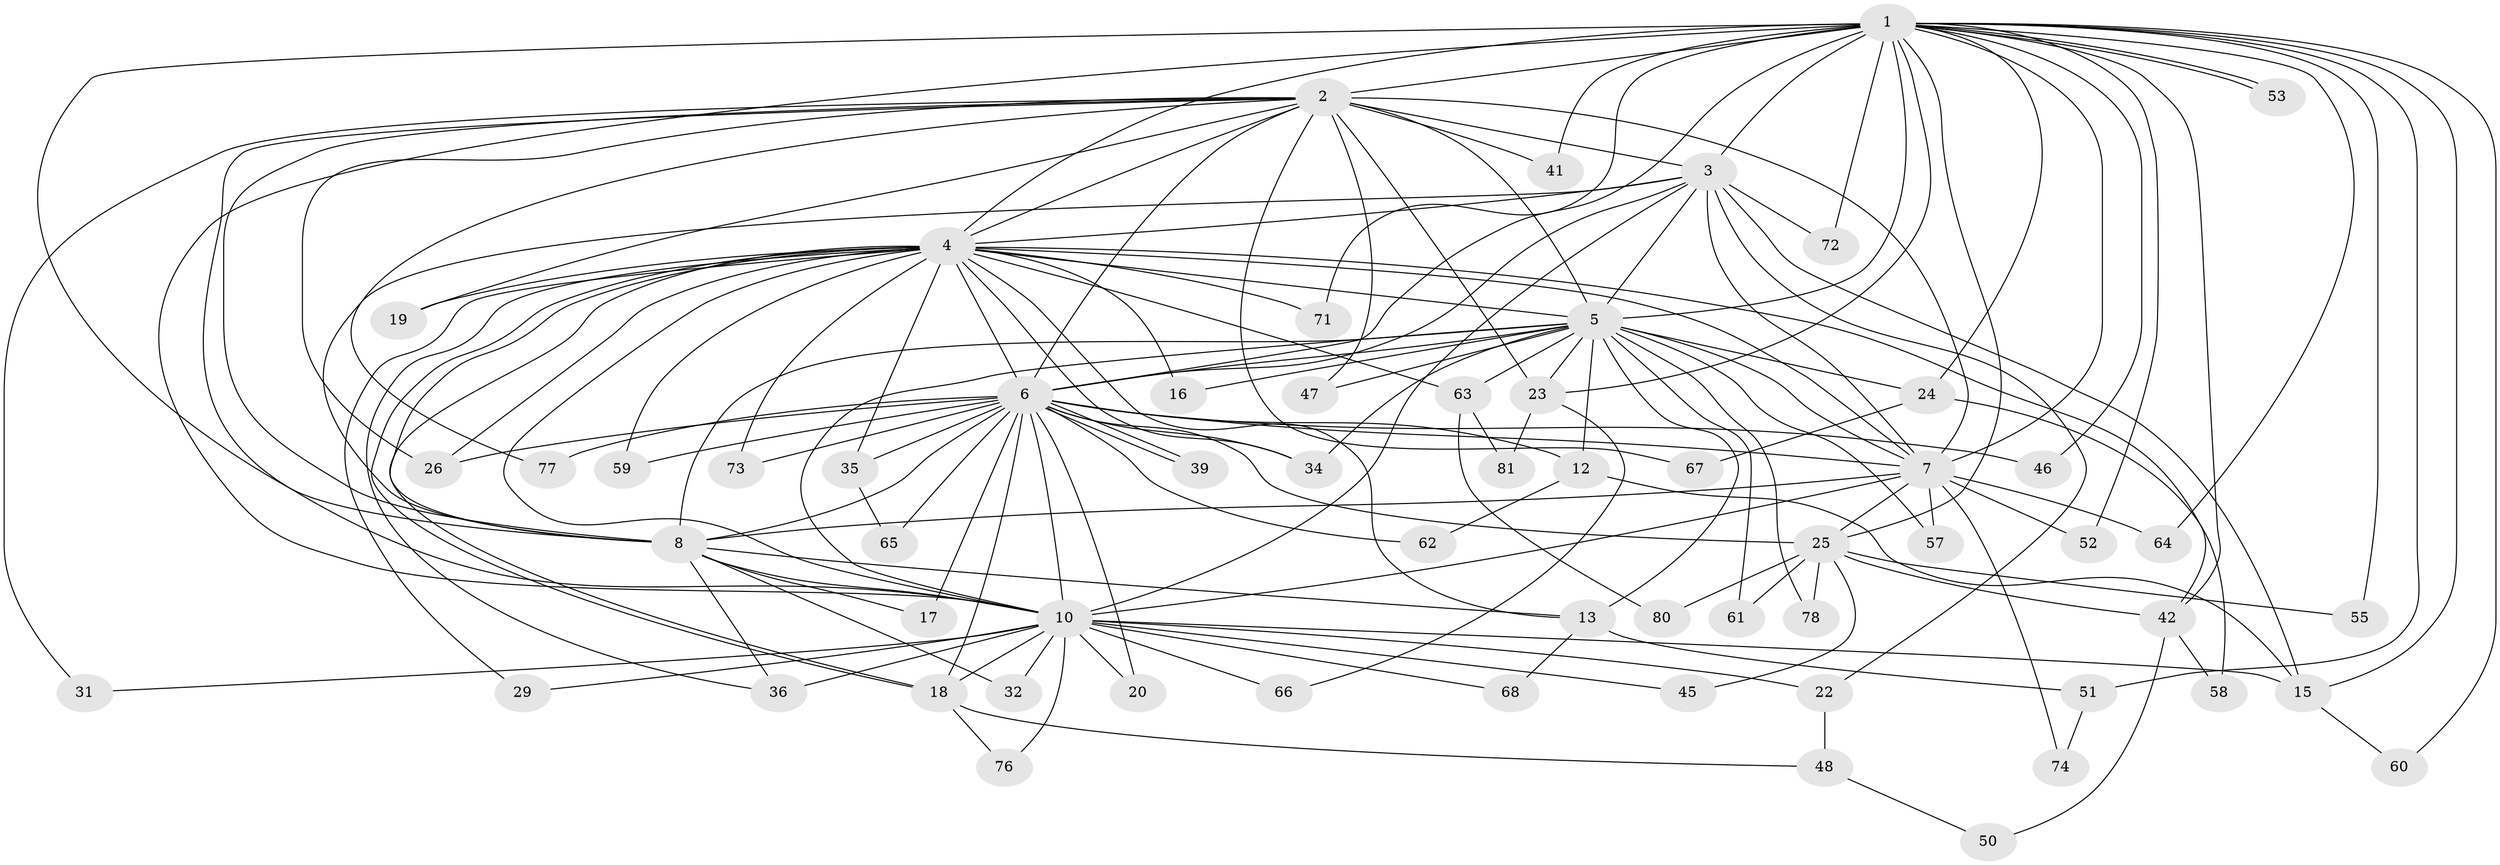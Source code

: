 // Generated by graph-tools (version 1.1) at 2025/23/03/03/25 07:23:39]
// undirected, 61 vertices, 151 edges
graph export_dot {
graph [start="1"]
  node [color=gray90,style=filled];
  1 [super="+9"];
  2 [super="+54"];
  3 [super="+37"];
  4 [super="+14"];
  5 [super="+21"];
  6 [super="+30"];
  7 [super="+11"];
  8 [super="+38"];
  10 [super="+79"];
  12 [super="+27"];
  13 [super="+44"];
  15 [super="+49"];
  16;
  17;
  18 [super="+33"];
  19;
  20;
  22;
  23 [super="+56"];
  24;
  25 [super="+75"];
  26 [super="+28"];
  29;
  31;
  32;
  34 [super="+40"];
  35;
  36 [super="+69"];
  39;
  41;
  42 [super="+43"];
  45;
  46;
  47;
  48;
  50;
  51;
  52;
  53;
  55;
  57 [super="+70"];
  58;
  59;
  60;
  61;
  62;
  63;
  64;
  65;
  66;
  67;
  68;
  71;
  72;
  73;
  74;
  76;
  77;
  78;
  80;
  81;
  1 -- 2 [weight=2];
  1 -- 3 [weight=3];
  1 -- 4 [weight=2];
  1 -- 5 [weight=2];
  1 -- 6 [weight=2];
  1 -- 7 [weight=2];
  1 -- 8 [weight=2];
  1 -- 10 [weight=2];
  1 -- 15;
  1 -- 25;
  1 -- 46;
  1 -- 51;
  1 -- 52;
  1 -- 53;
  1 -- 53;
  1 -- 60;
  1 -- 64;
  1 -- 71;
  1 -- 72;
  1 -- 42;
  1 -- 41;
  1 -- 23 [weight=2];
  1 -- 55;
  1 -- 24;
  2 -- 3;
  2 -- 4;
  2 -- 5 [weight=2];
  2 -- 6;
  2 -- 7;
  2 -- 8;
  2 -- 10;
  2 -- 19;
  2 -- 26;
  2 -- 31;
  2 -- 41;
  2 -- 47;
  2 -- 67;
  2 -- 77;
  2 -- 23;
  3 -- 4;
  3 -- 5;
  3 -- 6;
  3 -- 7;
  3 -- 8;
  3 -- 10;
  3 -- 22;
  3 -- 72;
  3 -- 15;
  4 -- 5 [weight=2];
  4 -- 6;
  4 -- 7 [weight=2];
  4 -- 8;
  4 -- 10;
  4 -- 16;
  4 -- 18;
  4 -- 18;
  4 -- 19;
  4 -- 26;
  4 -- 29;
  4 -- 34;
  4 -- 35;
  4 -- 42;
  4 -- 59;
  4 -- 63;
  4 -- 73;
  4 -- 71;
  4 -- 13;
  4 -- 36;
  5 -- 6;
  5 -- 7;
  5 -- 8 [weight=2];
  5 -- 10;
  5 -- 12;
  5 -- 13;
  5 -- 16;
  5 -- 23;
  5 -- 24;
  5 -- 47;
  5 -- 57;
  5 -- 61;
  5 -- 63;
  5 -- 78;
  5 -- 34;
  6 -- 7;
  6 -- 8;
  6 -- 10;
  6 -- 12;
  6 -- 17;
  6 -- 20;
  6 -- 25;
  6 -- 34;
  6 -- 35;
  6 -- 39;
  6 -- 39;
  6 -- 46;
  6 -- 59;
  6 -- 62;
  6 -- 65;
  6 -- 73;
  6 -- 77;
  6 -- 18;
  6 -- 26;
  7 -- 8;
  7 -- 10;
  7 -- 52;
  7 -- 64;
  7 -- 25;
  7 -- 57 [weight=2];
  7 -- 74;
  8 -- 10;
  8 -- 13;
  8 -- 17;
  8 -- 32;
  8 -- 36;
  10 -- 15;
  10 -- 20;
  10 -- 22;
  10 -- 29;
  10 -- 31;
  10 -- 32;
  10 -- 36 [weight=2];
  10 -- 45;
  10 -- 66;
  10 -- 68;
  10 -- 76;
  10 -- 18;
  12 -- 62;
  12 -- 15;
  13 -- 51;
  13 -- 68;
  15 -- 60;
  18 -- 48;
  18 -- 76;
  22 -- 48;
  23 -- 66;
  23 -- 81;
  24 -- 58;
  24 -- 67;
  25 -- 42;
  25 -- 45;
  25 -- 55;
  25 -- 61;
  25 -- 80;
  25 -- 78;
  35 -- 65;
  42 -- 50;
  42 -- 58;
  48 -- 50;
  51 -- 74;
  63 -- 80;
  63 -- 81;
}
